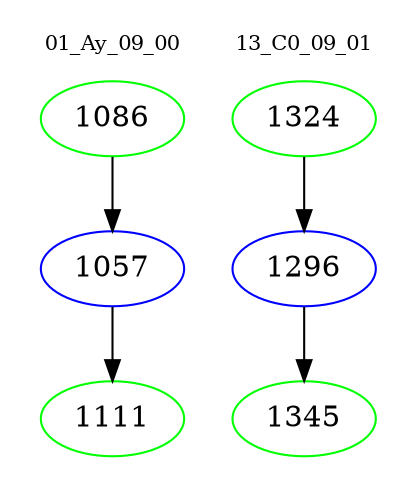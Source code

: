 digraph{
subgraph cluster_0 {
color = white
label = "01_Ay_09_00";
fontsize=10;
T0_1086 [label="1086", color="green"]
T0_1086 -> T0_1057 [color="black"]
T0_1057 [label="1057", color="blue"]
T0_1057 -> T0_1111 [color="black"]
T0_1111 [label="1111", color="green"]
}
subgraph cluster_1 {
color = white
label = "13_C0_09_01";
fontsize=10;
T1_1324 [label="1324", color="green"]
T1_1324 -> T1_1296 [color="black"]
T1_1296 [label="1296", color="blue"]
T1_1296 -> T1_1345 [color="black"]
T1_1345 [label="1345", color="green"]
}
}
